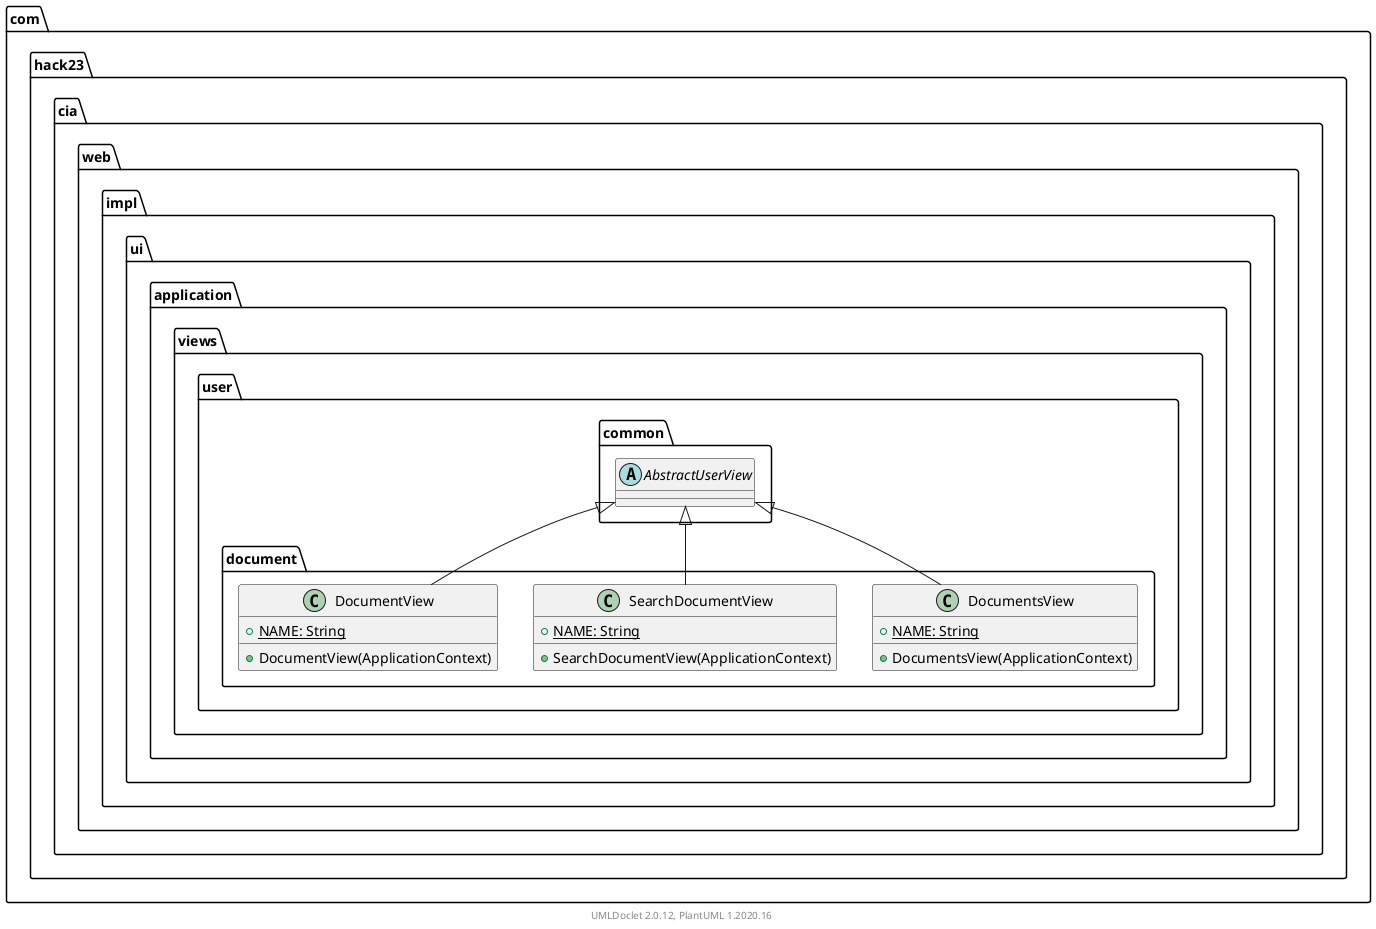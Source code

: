 @startuml
    namespace com.hack23.cia.web.impl.ui.application.views.user.document {

        class DocumentsView [[DocumentsView.html]] {
            {static} +NAME: String
            +DocumentsView(ApplicationContext)
        }

        class SearchDocumentView [[SearchDocumentView.html]] {
            {static} +NAME: String
            +SearchDocumentView(ApplicationContext)
        }

        class DocumentView [[DocumentView.html]] {
            {static} +NAME: String
            +DocumentView(ApplicationContext)
        }

        com.hack23.cia.web.impl.ui.application.views.user.common.AbstractUserView <|-- DocumentsView
        com.hack23.cia.web.impl.ui.application.views.user.common.AbstractUserView <|-- SearchDocumentView
        com.hack23.cia.web.impl.ui.application.views.user.common.AbstractUserView <|-- DocumentView
    }

    namespace com.hack23.cia.web.impl.ui.application.views.user.common {
        abstract class AbstractUserView [[../common/AbstractUserView.html]] {
        }
    }

    center footer UMLDoclet 2.0.12, PlantUML 1.2020.16
@enduml
